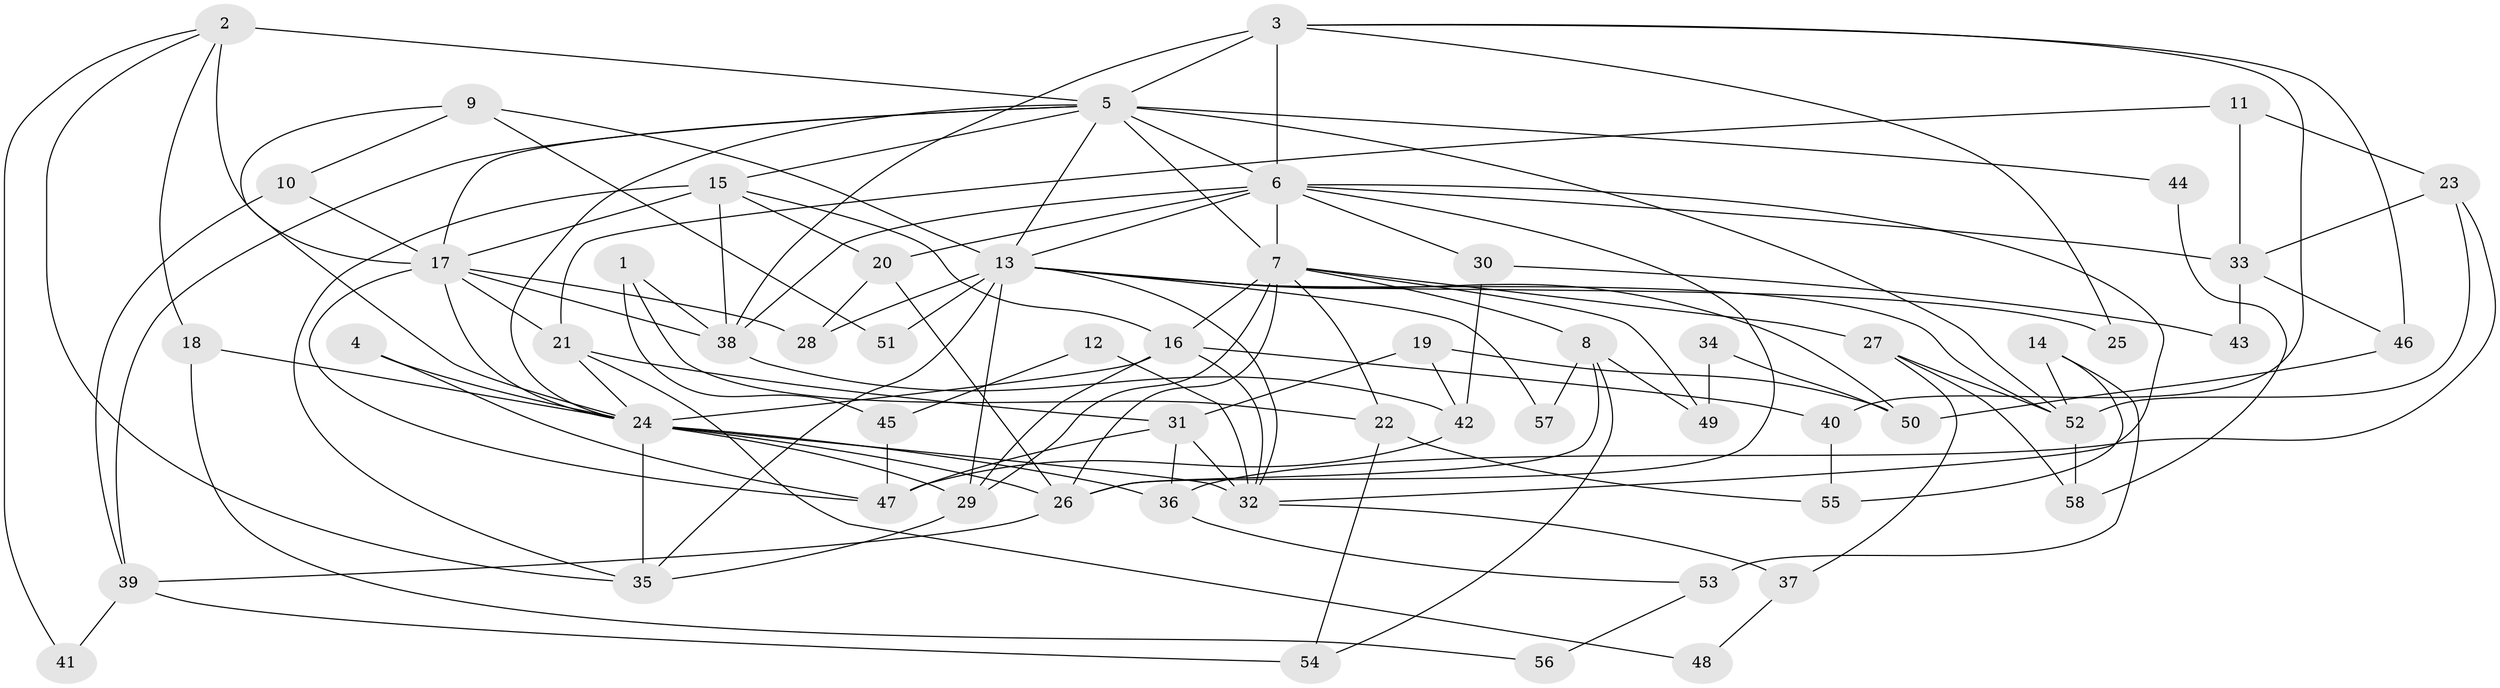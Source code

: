 // original degree distribution, {3: 0.23404255319148937, 4: 0.2127659574468085, 7: 0.031914893617021274, 2: 0.18085106382978725, 6: 0.10638297872340426, 5: 0.22340425531914893, 10: 0.010638297872340425}
// Generated by graph-tools (version 1.1) at 2025/50/03/04/25 22:50:58]
// undirected, 58 vertices, 128 edges
graph export_dot {
  node [color=gray90,style=filled];
  1;
  2;
  3;
  4;
  5;
  6;
  7;
  8;
  9;
  10;
  11;
  12;
  13;
  14;
  15;
  16;
  17;
  18;
  19;
  20;
  21;
  22;
  23;
  24;
  25;
  26;
  27;
  28;
  29;
  30;
  31;
  32;
  33;
  34;
  35;
  36;
  37;
  38;
  39;
  40;
  41;
  42;
  43;
  44;
  45;
  46;
  47;
  48;
  49;
  50;
  51;
  52;
  53;
  54;
  55;
  56;
  57;
  58;
  1 -- 22 [weight=1.0];
  1 -- 38 [weight=1.0];
  1 -- 45 [weight=1.0];
  2 -- 5 [weight=1.0];
  2 -- 17 [weight=3.0];
  2 -- 18 [weight=1.0];
  2 -- 35 [weight=1.0];
  2 -- 41 [weight=1.0];
  3 -- 5 [weight=2.0];
  3 -- 6 [weight=1.0];
  3 -- 25 [weight=1.0];
  3 -- 38 [weight=1.0];
  3 -- 40 [weight=1.0];
  3 -- 46 [weight=1.0];
  4 -- 24 [weight=1.0];
  4 -- 47 [weight=1.0];
  5 -- 6 [weight=2.0];
  5 -- 7 [weight=2.0];
  5 -- 13 [weight=1.0];
  5 -- 15 [weight=1.0];
  5 -- 17 [weight=2.0];
  5 -- 24 [weight=2.0];
  5 -- 39 [weight=1.0];
  5 -- 44 [weight=1.0];
  5 -- 52 [weight=1.0];
  6 -- 7 [weight=2.0];
  6 -- 13 [weight=1.0];
  6 -- 20 [weight=1.0];
  6 -- 26 [weight=1.0];
  6 -- 30 [weight=1.0];
  6 -- 32 [weight=1.0];
  6 -- 33 [weight=1.0];
  6 -- 38 [weight=1.0];
  7 -- 8 [weight=1.0];
  7 -- 16 [weight=1.0];
  7 -- 22 [weight=1.0];
  7 -- 26 [weight=1.0];
  7 -- 27 [weight=1.0];
  7 -- 29 [weight=1.0];
  7 -- 49 [weight=1.0];
  8 -- 26 [weight=1.0];
  8 -- 49 [weight=1.0];
  8 -- 54 [weight=1.0];
  8 -- 57 [weight=1.0];
  9 -- 10 [weight=1.0];
  9 -- 13 [weight=1.0];
  9 -- 24 [weight=1.0];
  9 -- 51 [weight=1.0];
  10 -- 17 [weight=1.0];
  10 -- 39 [weight=1.0];
  11 -- 21 [weight=1.0];
  11 -- 23 [weight=1.0];
  11 -- 33 [weight=1.0];
  12 -- 32 [weight=1.0];
  12 -- 45 [weight=1.0];
  13 -- 25 [weight=1.0];
  13 -- 28 [weight=3.0];
  13 -- 29 [weight=2.0];
  13 -- 32 [weight=1.0];
  13 -- 35 [weight=1.0];
  13 -- 50 [weight=1.0];
  13 -- 51 [weight=1.0];
  13 -- 52 [weight=1.0];
  13 -- 57 [weight=1.0];
  14 -- 52 [weight=1.0];
  14 -- 53 [weight=1.0];
  14 -- 55 [weight=1.0];
  15 -- 16 [weight=1.0];
  15 -- 17 [weight=1.0];
  15 -- 20 [weight=1.0];
  15 -- 35 [weight=1.0];
  15 -- 38 [weight=1.0];
  16 -- 24 [weight=2.0];
  16 -- 29 [weight=1.0];
  16 -- 32 [weight=1.0];
  16 -- 40 [weight=1.0];
  17 -- 21 [weight=1.0];
  17 -- 24 [weight=1.0];
  17 -- 28 [weight=3.0];
  17 -- 38 [weight=1.0];
  17 -- 47 [weight=1.0];
  18 -- 24 [weight=2.0];
  18 -- 56 [weight=1.0];
  19 -- 31 [weight=1.0];
  19 -- 42 [weight=1.0];
  19 -- 50 [weight=1.0];
  20 -- 26 [weight=1.0];
  20 -- 28 [weight=2.0];
  21 -- 24 [weight=1.0];
  21 -- 31 [weight=1.0];
  21 -- 48 [weight=1.0];
  22 -- 54 [weight=1.0];
  22 -- 55 [weight=1.0];
  23 -- 33 [weight=1.0];
  23 -- 36 [weight=1.0];
  23 -- 52 [weight=1.0];
  24 -- 26 [weight=1.0];
  24 -- 29 [weight=2.0];
  24 -- 32 [weight=1.0];
  24 -- 35 [weight=1.0];
  24 -- 36 [weight=2.0];
  26 -- 39 [weight=1.0];
  27 -- 37 [weight=1.0];
  27 -- 52 [weight=1.0];
  27 -- 58 [weight=1.0];
  29 -- 35 [weight=1.0];
  30 -- 42 [weight=1.0];
  30 -- 43 [weight=1.0];
  31 -- 32 [weight=1.0];
  31 -- 36 [weight=1.0];
  31 -- 47 [weight=1.0];
  32 -- 37 [weight=1.0];
  33 -- 43 [weight=1.0];
  33 -- 46 [weight=1.0];
  34 -- 49 [weight=1.0];
  34 -- 50 [weight=1.0];
  36 -- 53 [weight=1.0];
  37 -- 48 [weight=1.0];
  38 -- 42 [weight=1.0];
  39 -- 41 [weight=1.0];
  39 -- 54 [weight=1.0];
  40 -- 55 [weight=1.0];
  42 -- 47 [weight=1.0];
  44 -- 58 [weight=1.0];
  45 -- 47 [weight=1.0];
  46 -- 50 [weight=1.0];
  52 -- 58 [weight=1.0];
  53 -- 56 [weight=1.0];
}
